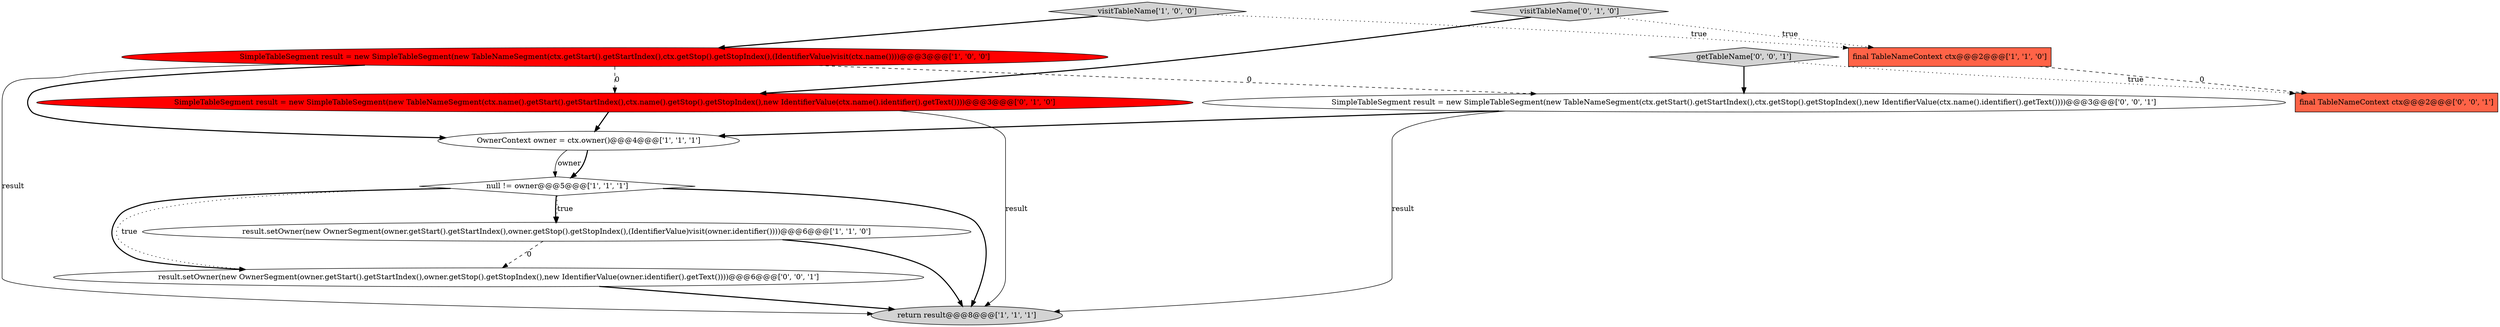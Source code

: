 digraph {
8 [style = filled, label = "visitTableName['0', '1', '0']", fillcolor = lightgray, shape = diamond image = "AAA0AAABBB2BBB"];
6 [style = filled, label = "SimpleTableSegment result = new SimpleTableSegment(new TableNameSegment(ctx.getStart().getStartIndex(),ctx.getStop().getStopIndex(),(IdentifierValue)visit(ctx.name())))@@@3@@@['1', '0', '0']", fillcolor = red, shape = ellipse image = "AAA1AAABBB1BBB"];
9 [style = filled, label = "SimpleTableSegment result = new SimpleTableSegment(new TableNameSegment(ctx.getStart().getStartIndex(),ctx.getStop().getStopIndex(),new IdentifierValue(ctx.name().identifier().getText())))@@@3@@@['0', '0', '1']", fillcolor = white, shape = ellipse image = "AAA0AAABBB3BBB"];
5 [style = filled, label = "visitTableName['1', '0', '0']", fillcolor = lightgray, shape = diamond image = "AAA0AAABBB1BBB"];
7 [style = filled, label = "SimpleTableSegment result = new SimpleTableSegment(new TableNameSegment(ctx.name().getStart().getStartIndex(),ctx.name().getStop().getStopIndex(),new IdentifierValue(ctx.name().identifier().getText())))@@@3@@@['0', '1', '0']", fillcolor = red, shape = ellipse image = "AAA1AAABBB2BBB"];
11 [style = filled, label = "getTableName['0', '0', '1']", fillcolor = lightgray, shape = diamond image = "AAA0AAABBB3BBB"];
0 [style = filled, label = "result.setOwner(new OwnerSegment(owner.getStart().getStartIndex(),owner.getStop().getStopIndex(),(IdentifierValue)visit(owner.identifier())))@@@6@@@['1', '1', '0']", fillcolor = white, shape = ellipse image = "AAA0AAABBB1BBB"];
12 [style = filled, label = "final TableNameContext ctx@@@2@@@['0', '0', '1']", fillcolor = tomato, shape = box image = "AAA0AAABBB3BBB"];
1 [style = filled, label = "return result@@@8@@@['1', '1', '1']", fillcolor = lightgray, shape = ellipse image = "AAA0AAABBB1BBB"];
4 [style = filled, label = "final TableNameContext ctx@@@2@@@['1', '1', '0']", fillcolor = tomato, shape = box image = "AAA0AAABBB1BBB"];
2 [style = filled, label = "OwnerContext owner = ctx.owner()@@@4@@@['1', '1', '1']", fillcolor = white, shape = ellipse image = "AAA0AAABBB1BBB"];
3 [style = filled, label = "null != owner@@@5@@@['1', '1', '1']", fillcolor = white, shape = diamond image = "AAA0AAABBB1BBB"];
10 [style = filled, label = "result.setOwner(new OwnerSegment(owner.getStart().getStartIndex(),owner.getStop().getStopIndex(),new IdentifierValue(owner.identifier().getText())))@@@6@@@['0', '0', '1']", fillcolor = white, shape = ellipse image = "AAA0AAABBB3BBB"];
3->1 [style = bold, label=""];
9->2 [style = bold, label=""];
2->3 [style = solid, label="owner"];
6->7 [style = dashed, label="0"];
2->3 [style = bold, label=""];
11->12 [style = dotted, label="true"];
3->10 [style = dotted, label="true"];
6->1 [style = solid, label="result"];
6->9 [style = dashed, label="0"];
11->9 [style = bold, label=""];
8->4 [style = dotted, label="true"];
0->10 [style = dashed, label="0"];
5->4 [style = dotted, label="true"];
8->7 [style = bold, label=""];
3->0 [style = bold, label=""];
4->12 [style = dashed, label="0"];
6->2 [style = bold, label=""];
3->10 [style = bold, label=""];
5->6 [style = bold, label=""];
7->2 [style = bold, label=""];
0->1 [style = bold, label=""];
3->0 [style = dotted, label="true"];
9->1 [style = solid, label="result"];
10->1 [style = bold, label=""];
7->1 [style = solid, label="result"];
}
